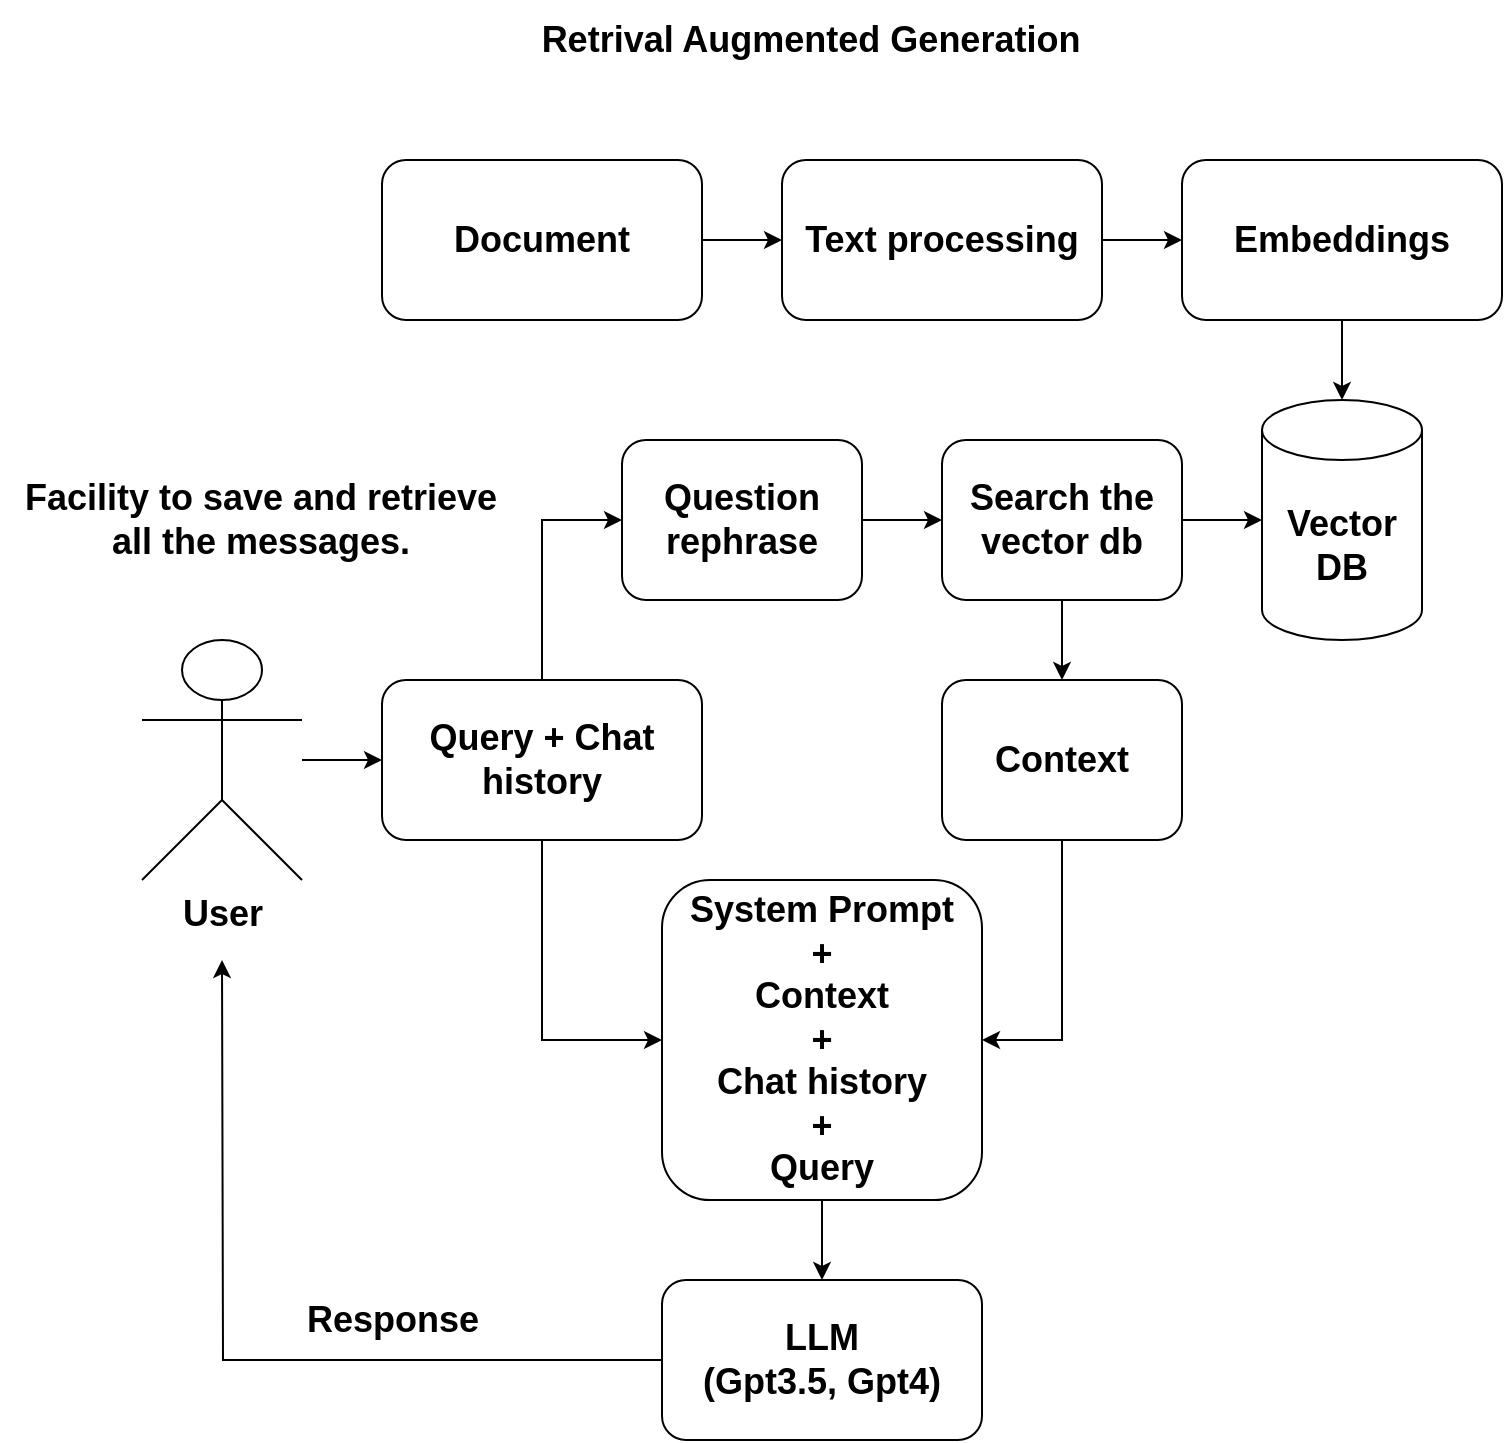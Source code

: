 <mxfile version="22.1.2" type="device">
  <diagram name="Page-1" id="hHzABvkJ2kjhy02HxbDV">
    <mxGraphModel dx="1195" dy="696" grid="1" gridSize="10" guides="1" tooltips="1" connect="1" arrows="1" fold="1" page="1" pageScale="1" pageWidth="827" pageHeight="1169" math="0" shadow="0">
      <root>
        <mxCell id="0" />
        <mxCell id="1" parent="0" />
        <mxCell id="qzmTWsQdhkkjeLgQCsVu-4" value="" style="edgeStyle=orthogonalEdgeStyle;rounded=0;orthogonalLoop=1;jettySize=auto;html=1;" parent="1" source="qzmTWsQdhkkjeLgQCsVu-1" target="qzmTWsQdhkkjeLgQCsVu-2" edge="1">
          <mxGeometry relative="1" as="geometry" />
        </mxCell>
        <mxCell id="qzmTWsQdhkkjeLgQCsVu-1" value="&lt;b&gt;&lt;font style=&quot;font-size: 18px;&quot;&gt;Document&lt;/font&gt;&lt;/b&gt;" style="rounded=1;whiteSpace=wrap;html=1;" parent="1" vertex="1">
          <mxGeometry x="200" y="120" width="160" height="80" as="geometry" />
        </mxCell>
        <mxCell id="qzmTWsQdhkkjeLgQCsVu-5" value="" style="edgeStyle=orthogonalEdgeStyle;rounded=0;orthogonalLoop=1;jettySize=auto;html=1;" parent="1" source="qzmTWsQdhkkjeLgQCsVu-2" target="qzmTWsQdhkkjeLgQCsVu-3" edge="1">
          <mxGeometry relative="1" as="geometry" />
        </mxCell>
        <mxCell id="qzmTWsQdhkkjeLgQCsVu-2" value="&lt;span style=&quot;font-size: 18px;&quot;&gt;&lt;b&gt;Text processing&lt;/b&gt;&lt;/span&gt;" style="rounded=1;whiteSpace=wrap;html=1;" parent="1" vertex="1">
          <mxGeometry x="400" y="120" width="160" height="80" as="geometry" />
        </mxCell>
        <mxCell id="qzmTWsQdhkkjeLgQCsVu-7" value="" style="edgeStyle=orthogonalEdgeStyle;rounded=0;orthogonalLoop=1;jettySize=auto;html=1;" parent="1" source="qzmTWsQdhkkjeLgQCsVu-3" target="qzmTWsQdhkkjeLgQCsVu-6" edge="1">
          <mxGeometry relative="1" as="geometry" />
        </mxCell>
        <mxCell id="qzmTWsQdhkkjeLgQCsVu-3" value="&lt;b&gt;&lt;font style=&quot;font-size: 18px;&quot;&gt;Embeddings&lt;/font&gt;&lt;/b&gt;" style="rounded=1;whiteSpace=wrap;html=1;" parent="1" vertex="1">
          <mxGeometry x="600" y="120" width="160" height="80" as="geometry" />
        </mxCell>
        <mxCell id="qzmTWsQdhkkjeLgQCsVu-6" value="&lt;b&gt;&lt;font style=&quot;font-size: 18px;&quot;&gt;Vector DB&lt;/font&gt;&lt;/b&gt;" style="shape=cylinder3;whiteSpace=wrap;html=1;boundedLbl=1;backgroundOutline=1;size=15;" parent="1" vertex="1">
          <mxGeometry x="640" y="240" width="80" height="120" as="geometry" />
        </mxCell>
        <mxCell id="qzmTWsQdhkkjeLgQCsVu-10" value="" style="edgeStyle=orthogonalEdgeStyle;rounded=0;orthogonalLoop=1;jettySize=auto;html=1;" parent="1" source="qzmTWsQdhkkjeLgQCsVu-8" target="qzmTWsQdhkkjeLgQCsVu-9" edge="1">
          <mxGeometry relative="1" as="geometry" />
        </mxCell>
        <mxCell id="qzmTWsQdhkkjeLgQCsVu-8" value="&lt;b&gt;&lt;font style=&quot;font-size: 18px;&quot;&gt;User&lt;/font&gt;&lt;/b&gt;" style="shape=umlActor;verticalLabelPosition=bottom;verticalAlign=top;html=1;outlineConnect=0;" parent="1" vertex="1">
          <mxGeometry x="80" y="360" width="80" height="120" as="geometry" />
        </mxCell>
        <mxCell id="qzmTWsQdhkkjeLgQCsVu-12" style="edgeStyle=orthogonalEdgeStyle;rounded=0;orthogonalLoop=1;jettySize=auto;html=1;entryX=0;entryY=0.5;entryDx=0;entryDy=0;exitX=0.5;exitY=0;exitDx=0;exitDy=0;" parent="1" source="qzmTWsQdhkkjeLgQCsVu-9" target="qzmTWsQdhkkjeLgQCsVu-11" edge="1">
          <mxGeometry relative="1" as="geometry" />
        </mxCell>
        <mxCell id="qzmTWsQdhkkjeLgQCsVu-20" style="edgeStyle=orthogonalEdgeStyle;rounded=0;orthogonalLoop=1;jettySize=auto;html=1;entryX=0;entryY=0.5;entryDx=0;entryDy=0;" parent="1" source="qzmTWsQdhkkjeLgQCsVu-9" target="qzmTWsQdhkkjeLgQCsVu-18" edge="1">
          <mxGeometry relative="1" as="geometry" />
        </mxCell>
        <mxCell id="qzmTWsQdhkkjeLgQCsVu-9" value="&lt;b&gt;&lt;font style=&quot;font-size: 18px;&quot;&gt;Query + Chat history&lt;/font&gt;&lt;/b&gt;" style="rounded=1;whiteSpace=wrap;html=1;" parent="1" vertex="1">
          <mxGeometry x="200" y="380" width="160" height="80" as="geometry" />
        </mxCell>
        <mxCell id="qzmTWsQdhkkjeLgQCsVu-14" value="" style="edgeStyle=orthogonalEdgeStyle;rounded=0;orthogonalLoop=1;jettySize=auto;html=1;" parent="1" source="qzmTWsQdhkkjeLgQCsVu-11" target="qzmTWsQdhkkjeLgQCsVu-13" edge="1">
          <mxGeometry relative="1" as="geometry" />
        </mxCell>
        <mxCell id="qzmTWsQdhkkjeLgQCsVu-11" value="&lt;b&gt;&lt;font style=&quot;font-size: 18px;&quot;&gt;Question rephrase&lt;/font&gt;&lt;/b&gt;" style="rounded=1;whiteSpace=wrap;html=1;" parent="1" vertex="1">
          <mxGeometry x="320" y="260" width="120" height="80" as="geometry" />
        </mxCell>
        <mxCell id="qzmTWsQdhkkjeLgQCsVu-15" value="" style="edgeStyle=orthogonalEdgeStyle;rounded=0;orthogonalLoop=1;jettySize=auto;html=1;" parent="1" source="qzmTWsQdhkkjeLgQCsVu-13" target="qzmTWsQdhkkjeLgQCsVu-6" edge="1">
          <mxGeometry relative="1" as="geometry" />
        </mxCell>
        <mxCell id="qzmTWsQdhkkjeLgQCsVu-17" value="" style="edgeStyle=orthogonalEdgeStyle;rounded=0;orthogonalLoop=1;jettySize=auto;html=1;" parent="1" source="qzmTWsQdhkkjeLgQCsVu-13" target="qzmTWsQdhkkjeLgQCsVu-16" edge="1">
          <mxGeometry relative="1" as="geometry" />
        </mxCell>
        <mxCell id="qzmTWsQdhkkjeLgQCsVu-13" value="&lt;b&gt;&lt;font style=&quot;font-size: 18px;&quot;&gt;Search the vector db&lt;/font&gt;&lt;/b&gt;" style="rounded=1;whiteSpace=wrap;html=1;" parent="1" vertex="1">
          <mxGeometry x="480" y="260" width="120" height="80" as="geometry" />
        </mxCell>
        <mxCell id="qzmTWsQdhkkjeLgQCsVu-19" style="edgeStyle=orthogonalEdgeStyle;rounded=0;orthogonalLoop=1;jettySize=auto;html=1;entryX=1;entryY=0.5;entryDx=0;entryDy=0;" parent="1" source="qzmTWsQdhkkjeLgQCsVu-16" target="qzmTWsQdhkkjeLgQCsVu-18" edge="1">
          <mxGeometry relative="1" as="geometry" />
        </mxCell>
        <mxCell id="qzmTWsQdhkkjeLgQCsVu-16" value="&lt;b&gt;&lt;font style=&quot;font-size: 18px;&quot;&gt;Context&lt;/font&gt;&lt;/b&gt;" style="rounded=1;whiteSpace=wrap;html=1;" parent="1" vertex="1">
          <mxGeometry x="480" y="380" width="120" height="80" as="geometry" />
        </mxCell>
        <mxCell id="qzmTWsQdhkkjeLgQCsVu-22" value="" style="edgeStyle=orthogonalEdgeStyle;rounded=0;orthogonalLoop=1;jettySize=auto;html=1;" parent="1" source="qzmTWsQdhkkjeLgQCsVu-18" target="qzmTWsQdhkkjeLgQCsVu-21" edge="1">
          <mxGeometry relative="1" as="geometry" />
        </mxCell>
        <mxCell id="qzmTWsQdhkkjeLgQCsVu-18" value="&lt;b&gt;&lt;font style=&quot;font-size: 18px;&quot;&gt;System Prompt&lt;br&gt;+&lt;br&gt;Context&lt;br&gt;+&lt;br&gt;Chat history&lt;br&gt;+&lt;br&gt;Query&lt;br&gt;&lt;/font&gt;&lt;/b&gt;" style="rounded=1;whiteSpace=wrap;html=1;" parent="1" vertex="1">
          <mxGeometry x="340" y="480" width="160" height="160" as="geometry" />
        </mxCell>
        <mxCell id="qzmTWsQdhkkjeLgQCsVu-23" style="edgeStyle=orthogonalEdgeStyle;rounded=0;orthogonalLoop=1;jettySize=auto;html=1;" parent="1" source="qzmTWsQdhkkjeLgQCsVu-21" edge="1">
          <mxGeometry relative="1" as="geometry">
            <mxPoint x="120" y="520" as="targetPoint" />
          </mxGeometry>
        </mxCell>
        <mxCell id="qzmTWsQdhkkjeLgQCsVu-21" value="&lt;b&gt;&lt;font style=&quot;font-size: 18px;&quot;&gt;LLM&lt;br&gt;(Gpt3.5, Gpt4)&lt;br&gt;&lt;/font&gt;&lt;/b&gt;" style="rounded=1;whiteSpace=wrap;html=1;" parent="1" vertex="1">
          <mxGeometry x="340" y="680" width="160" height="80" as="geometry" />
        </mxCell>
        <mxCell id="qzmTWsQdhkkjeLgQCsVu-24" value="&lt;b&gt;&lt;font style=&quot;font-size: 18px;&quot;&gt;Response&lt;/font&gt;&lt;/b&gt;" style="text;html=1;align=center;verticalAlign=middle;resizable=0;points=[];autosize=1;strokeColor=none;fillColor=none;" parent="1" vertex="1">
          <mxGeometry x="150" y="680" width="110" height="40" as="geometry" />
        </mxCell>
        <mxCell id="KwWgteZ0I7pdGQGwFU1C-1" value="&lt;b&gt;&lt;font style=&quot;font-size: 18px;&quot;&gt;Retrival Augmented Generation&lt;/font&gt;&lt;/b&gt;" style="text;html=1;align=center;verticalAlign=middle;resizable=0;points=[];autosize=1;strokeColor=none;fillColor=none;" parent="1" vertex="1">
          <mxGeometry x="269" y="40" width="290" height="40" as="geometry" />
        </mxCell>
        <mxCell id="LoeoPXX8mzIa19MbhaIj-1" value="&lt;b&gt;&lt;font style=&quot;font-size: 18px;&quot;&gt;Facility to save and retrieve&lt;br&gt;all the messages.&lt;/font&gt;&lt;/b&gt;" style="text;html=1;align=center;verticalAlign=middle;resizable=0;points=[];autosize=1;strokeColor=none;fillColor=none;" vertex="1" parent="1">
          <mxGeometry x="9" y="270" width="260" height="60" as="geometry" />
        </mxCell>
      </root>
    </mxGraphModel>
  </diagram>
</mxfile>
